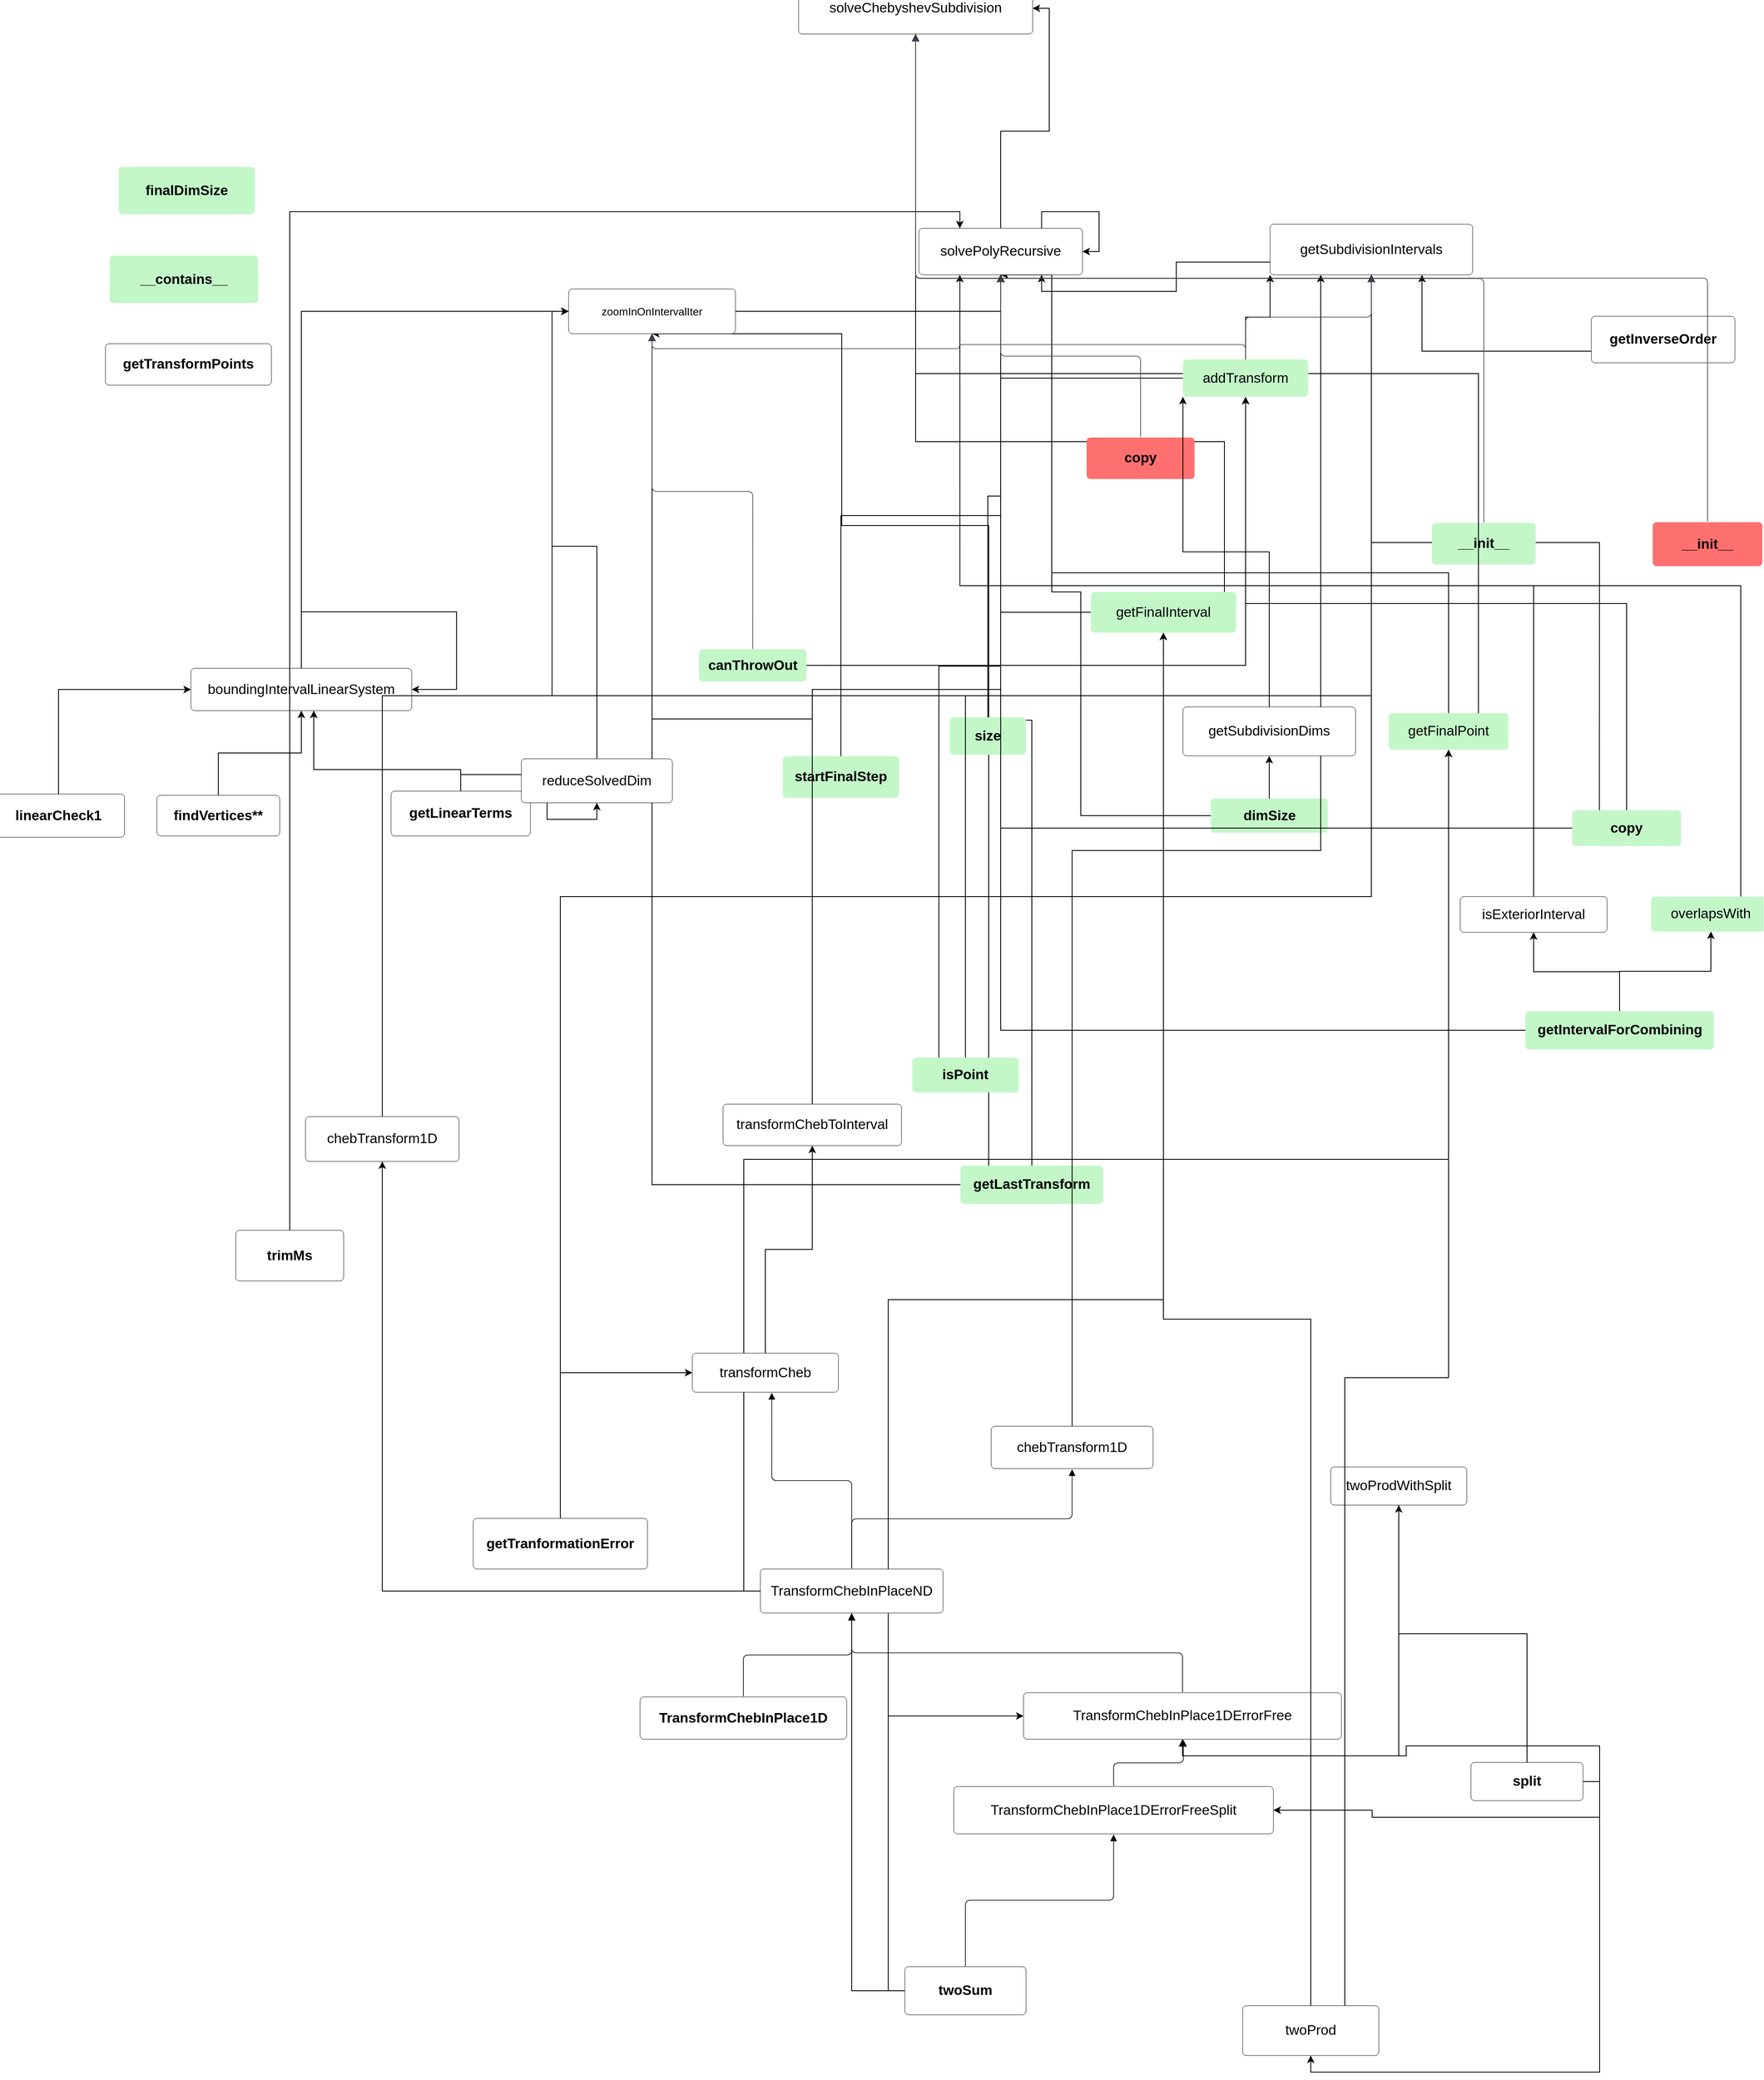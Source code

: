 <mxfile version="24.4.10" type="github">
  <diagram name="Page-1" id="2xOBJ3lYpVCcmvuiTEMW">
    <mxGraphModel dx="4497" dy="2406" grid="0" gridSize="10" guides="1" tooltips="1" connect="1" arrows="1" fold="1" page="1" pageScale="1" pageWidth="850" pageHeight="1100" math="0" shadow="0">
      <root>
        <mxCell id="0" />
        <mxCell id="1" parent="0" />
        <mxCell id="gSzeJerURYjWZHmB3eWi-1" value="TransformChebInPlace1DErrorFree" style="html=1;overflow=block;blockSpacing=1;whiteSpace=wrap;fontSize=16.7;spacing=9;rounded=1;absoluteArcSize=1;arcSize=9;strokeWidth=NaN;lucidId=dmvG5cYQ5Y~9;" parent="1" vertex="1">
          <mxGeometry x="284" y="1838" width="383" height="56" as="geometry" />
        </mxCell>
        <mxCell id="gSzeJerURYjWZHmB3eWi-2" value="TransformChebInPlace1D" style="html=1;overflow=block;blockSpacing=1;whiteSpace=wrap;fontSize=16.7;fontStyle=1;spacing=9;rounded=1;absoluteArcSize=1;arcSize=9;strokeWidth=NaN;lucidId=knvGi8C9Tio3;" parent="1" vertex="1">
          <mxGeometry x="-178" y="1843" width="249" height="51" as="geometry" />
        </mxCell>
        <mxCell id="gSzeJerURYjWZHmB3eWi-3" value="TransformChebInPlace1DErrorFreeSplit" style="html=1;overflow=block;blockSpacing=1;whiteSpace=wrap;fontSize=16.7;spacing=9;rounded=1;absoluteArcSize=1;arcSize=9;strokeWidth=NaN;lucidId=InvGvLh.hRAc;" parent="1" vertex="1">
          <mxGeometry x="200" y="1951" width="385" height="57" as="geometry" />
        </mxCell>
        <mxCell id="TFieeq6qcoloKsAf0FWk-28" style="edgeStyle=orthogonalEdgeStyle;rounded=0;orthogonalLoop=1;jettySize=auto;html=1;exitX=0;exitY=0.5;exitDx=0;exitDy=0;entryX=0.5;entryY=1;entryDx=0;entryDy=0;" edge="1" parent="1" source="gSzeJerURYjWZHmB3eWi-4" target="gSzeJerURYjWZHmB3eWi-34">
          <mxGeometry relative="1" as="geometry" />
        </mxCell>
        <mxCell id="gSzeJerURYjWZHmB3eWi-70" style="edgeStyle=orthogonalEdgeStyle;rounded=0;orthogonalLoop=1;jettySize=auto;html=1;exitX=1;exitY=0.5;exitDx=0;exitDy=0;entryX=0.5;entryY=1;entryDx=0;entryDy=0;" parent="1" source="gSzeJerURYjWZHmB3eWi-6" target="gSzeJerURYjWZHmB3eWi-7" edge="1">
          <mxGeometry relative="1" as="geometry" />
        </mxCell>
        <mxCell id="gSzeJerURYjWZHmB3eWi-6" value="&lt;b&gt;canThrowOut&lt;/b&gt;" style="html=1;overflow=block;blockSpacing=1;whiteSpace=wrap;fontSize=16.7;spacing=9;strokeColor=#unset;fillOpacity=100;rounded=1;absoluteArcSize=1;arcSize=9;fillColor=#c3f7c8;strokeWidth=NaN;lucidId=buvGreV.Rbld;" parent="1" vertex="1">
          <mxGeometry x="-107" y="581" width="129.5" height="39" as="geometry" />
        </mxCell>
        <mxCell id="gSzeJerURYjWZHmB3eWi-62" style="edgeStyle=orthogonalEdgeStyle;rounded=0;orthogonalLoop=1;jettySize=auto;html=1;" parent="1" source="gSzeJerURYjWZHmB3eWi-7" target="gSzeJerURYjWZHmB3eWi-42" edge="1">
          <mxGeometry relative="1" as="geometry" />
        </mxCell>
        <mxCell id="gSzeJerURYjWZHmB3eWi-65" style="edgeStyle=orthogonalEdgeStyle;rounded=0;orthogonalLoop=1;jettySize=auto;html=1;entryX=0.5;entryY=1;entryDx=0;entryDy=0;" parent="1" source="gSzeJerURYjWZHmB3eWi-8" target="gSzeJerURYjWZHmB3eWi-42" edge="1">
          <mxGeometry relative="1" as="geometry" />
        </mxCell>
        <mxCell id="gSzeJerURYjWZHmB3eWi-66" style="edgeStyle=orthogonalEdgeStyle;rounded=0;orthogonalLoop=1;jettySize=auto;html=1;entryX=0.5;entryY=1;entryDx=0;entryDy=0;" parent="1" source="gSzeJerURYjWZHmB3eWi-8" target="gSzeJerURYjWZHmB3eWi-35" edge="1">
          <mxGeometry relative="1" as="geometry">
            <Array as="points">
              <mxPoint x="242" y="432" />
              <mxPoint x="65" y="432" />
            </Array>
          </mxGeometry>
        </mxCell>
        <mxCell id="TFieeq6qcoloKsAf0FWk-25" style="edgeStyle=orthogonalEdgeStyle;rounded=0;orthogonalLoop=1;jettySize=auto;html=1;exitX=0;exitY=0.5;exitDx=0;exitDy=0;entryX=0.5;entryY=1;entryDx=0;entryDy=0;" edge="1" parent="1" source="gSzeJerURYjWZHmB3eWi-8" target="gSzeJerURYjWZHmB3eWi-35">
          <mxGeometry relative="1" as="geometry" />
        </mxCell>
        <mxCell id="gSzeJerURYjWZHmB3eWi-8" value="&lt;b&gt;getLastTransform&lt;/b&gt;" style="html=1;overflow=block;blockSpacing=1;whiteSpace=wrap;fontSize=16.7;spacing=9;strokeColor=#unset;fillOpacity=100;rounded=1;absoluteArcSize=1;arcSize=9;fillColor=#c3f7c8;strokeWidth=NaN;lucidId=nuvG4u6pJSBF;" parent="1" vertex="1">
          <mxGeometry x="208" y="1203" width="172" height="46" as="geometry" />
        </mxCell>
        <mxCell id="gSzeJerURYjWZHmB3eWi-73" style="edgeStyle=orthogonalEdgeStyle;rounded=0;orthogonalLoop=1;jettySize=auto;html=1;exitX=0.5;exitY=0;exitDx=0;exitDy=0;entryX=0.5;entryY=1;entryDx=0;entryDy=0;" parent="1" source="gSzeJerURYjWZHmB3eWi-9" target="gSzeJerURYjWZHmB3eWi-42" edge="1">
          <mxGeometry relative="1" as="geometry" />
        </mxCell>
        <mxCell id="gSzeJerURYjWZHmB3eWi-9" value="&lt;b&gt;size&lt;/b&gt;" style="html=1;overflow=block;blockSpacing=1;whiteSpace=wrap;fontSize=16.7;spacing=9;strokeColor=#unset;fillOpacity=100;rounded=1;absoluteArcSize=1;arcSize=9;fillColor=#c3f7c8;strokeWidth=NaN;lucidId=puvGT1JNjFwU;" parent="1" vertex="1">
          <mxGeometry x="195" y="663" width="92" height="45" as="geometry" />
        </mxCell>
        <mxCell id="gSzeJerURYjWZHmB3eWi-74" style="edgeStyle=orthogonalEdgeStyle;rounded=0;orthogonalLoop=1;jettySize=auto;html=1;exitX=0.5;exitY=0;exitDx=0;exitDy=0;entryX=0.5;entryY=1;entryDx=0;entryDy=0;" parent="1" source="gSzeJerURYjWZHmB3eWi-10" target="gSzeJerURYjWZHmB3eWi-39" edge="1">
          <mxGeometry relative="1" as="geometry" />
        </mxCell>
        <mxCell id="gSzeJerURYjWZHmB3eWi-75" style="edgeStyle=orthogonalEdgeStyle;rounded=0;orthogonalLoop=1;jettySize=auto;html=1;exitX=1;exitY=0.5;exitDx=0;exitDy=0;entryX=0.5;entryY=1;entryDx=0;entryDy=0;" parent="1" source="gSzeJerURYjWZHmB3eWi-10" target="gSzeJerURYjWZHmB3eWi-42" edge="1">
          <mxGeometry relative="1" as="geometry">
            <Array as="points">
              <mxPoint x="353" y="782" />
              <mxPoint x="353" y="512" />
              <mxPoint x="318" y="512" />
            </Array>
          </mxGeometry>
        </mxCell>
        <mxCell id="gSzeJerURYjWZHmB3eWi-10" value="&lt;b&gt;dimSize&lt;/b&gt;" style="html=1;overflow=block;blockSpacing=1;whiteSpace=wrap;fontSize=16.7;spacing=9;strokeColor=#unset;fillOpacity=100;rounded=1;absoluteArcSize=1;arcSize=9;fillColor=#c3f7c8;strokeWidth=NaN;lucidId=quvGLQl-J0F1;" parent="1" vertex="1">
          <mxGeometry x="509.5" y="761" width="141" height="41" as="geometry" />
        </mxCell>
        <mxCell id="gSzeJerURYjWZHmB3eWi-11" value="&lt;b&gt;finalDimSize&lt;/b&gt;" style="html=1;overflow=block;blockSpacing=1;whiteSpace=wrap;fontSize=16.7;spacing=9;strokeColor=#unset;fillOpacity=100;rounded=1;absoluteArcSize=1;arcSize=9;fillColor=#c3f7c8;strokeWidth=NaN;lucidId=quvGL2XS0uKx;" parent="1" vertex="1">
          <mxGeometry x="-806" width="164" height="57" as="geometry" />
        </mxCell>
        <mxCell id="gSzeJerURYjWZHmB3eWi-76" style="edgeStyle=orthogonalEdgeStyle;rounded=0;orthogonalLoop=1;jettySize=auto;html=1;exitX=0.5;exitY=0;exitDx=0;exitDy=0;entryX=0.5;entryY=1;entryDx=0;entryDy=0;" parent="1" source="gSzeJerURYjWZHmB3eWi-12" target="gSzeJerURYjWZHmB3eWi-7" edge="1">
          <mxGeometry relative="1" as="geometry" />
        </mxCell>
        <mxCell id="gSzeJerURYjWZHmB3eWi-77" style="edgeStyle=orthogonalEdgeStyle;rounded=0;orthogonalLoop=1;jettySize=auto;html=1;exitX=0.25;exitY=0;exitDx=0;exitDy=0;entryX=0.5;entryY=1;entryDx=0;entryDy=0;" parent="1" source="gSzeJerURYjWZHmB3eWi-12" target="gSzeJerURYjWZHmB3eWi-36" edge="1">
          <mxGeometry relative="1" as="geometry" />
        </mxCell>
        <mxCell id="gSzeJerURYjWZHmB3eWi-78" style="edgeStyle=orthogonalEdgeStyle;rounded=0;orthogonalLoop=1;jettySize=auto;html=1;exitX=0;exitY=0.5;exitDx=0;exitDy=0;entryX=0.5;entryY=1;entryDx=0;entryDy=0;" parent="1" source="gSzeJerURYjWZHmB3eWi-12" target="gSzeJerURYjWZHmB3eWi-42" edge="1">
          <mxGeometry relative="1" as="geometry" />
        </mxCell>
        <mxCell id="gSzeJerURYjWZHmB3eWi-12" value="&lt;b&gt;copy&lt;/b&gt;" style="html=1;overflow=block;blockSpacing=1;whiteSpace=wrap;fontSize=16.7;spacing=9;strokeColor=#unset;fillOpacity=100;rounded=1;absoluteArcSize=1;arcSize=9;fillColor=#c3f7c8;strokeWidth=NaN;lucidId=ruvG1MH2ckTc;" parent="1" vertex="1">
          <mxGeometry x="945" y="775" width="131" height="43" as="geometry" />
        </mxCell>
        <mxCell id="gSzeJerURYjWZHmB3eWi-13" value="&lt;b&gt;__init__&lt;/b&gt;" style="html=1;overflow=block;blockSpacing=1;whiteSpace=wrap;fontSize=16.7;spacing=9;strokeColor=#unset;fillOpacity=100;rounded=1;absoluteArcSize=1;arcSize=9;fillColor=#c3f7c8;strokeWidth=NaN;lucidId=suvG-t2MyoY1;" parent="1" vertex="1">
          <mxGeometry x="776" y="429" width="125" height="50" as="geometry" />
        </mxCell>
        <mxCell id="gSzeJerURYjWZHmB3eWi-67" style="edgeStyle=orthogonalEdgeStyle;rounded=0;orthogonalLoop=1;jettySize=auto;html=1;entryX=0.5;entryY=1;entryDx=0;entryDy=0;" parent="1" source="gSzeJerURYjWZHmB3eWi-14" target="gSzeJerURYjWZHmB3eWi-42" edge="1">
          <mxGeometry relative="1" as="geometry" />
        </mxCell>
        <mxCell id="gSzeJerURYjWZHmB3eWi-68" style="edgeStyle=orthogonalEdgeStyle;rounded=0;orthogonalLoop=1;jettySize=auto;html=1;" parent="1" source="gSzeJerURYjWZHmB3eWi-14" target="gSzeJerURYjWZHmB3eWi-41" edge="1">
          <mxGeometry relative="1" as="geometry">
            <Array as="points">
              <mxPoint x="526" y="557" />
              <mxPoint x="526" y="331" />
            </Array>
          </mxGeometry>
        </mxCell>
        <mxCell id="gSzeJerURYjWZHmB3eWi-14" value="getFinalInterval" style="html=1;overflow=block;blockSpacing=1;whiteSpace=wrap;fontSize=16.7;spacing=9;strokeColor=#unset;fillOpacity=100;rounded=1;absoluteArcSize=1;arcSize=9;fillColor=#c3f7c8;strokeWidth=NaN;lucidId=suvGv4NV8.5e;" parent="1" vertex="1">
          <mxGeometry x="365" y="512" width="175" height="49" as="geometry" />
        </mxCell>
        <mxCell id="gSzeJerURYjWZHmB3eWi-71" style="edgeStyle=orthogonalEdgeStyle;rounded=0;orthogonalLoop=1;jettySize=auto;html=1;exitX=0.5;exitY=0;exitDx=0;exitDy=0;entryX=0.5;entryY=1;entryDx=0;entryDy=0;" parent="1" source="gSzeJerURYjWZHmB3eWi-15" target="gSzeJerURYjWZHmB3eWi-42" edge="1">
          <mxGeometry relative="1" as="geometry">
            <Array as="points">
              <mxPoint x="796" y="489" />
              <mxPoint x="318" y="489" />
            </Array>
          </mxGeometry>
        </mxCell>
        <mxCell id="gSzeJerURYjWZHmB3eWi-72" style="edgeStyle=orthogonalEdgeStyle;rounded=0;orthogonalLoop=1;jettySize=auto;html=1;exitX=0.75;exitY=0;exitDx=0;exitDy=0;entryX=0.5;entryY=1;entryDx=0;entryDy=0;" parent="1" source="gSzeJerURYjWZHmB3eWi-15" target="gSzeJerURYjWZHmB3eWi-41" edge="1">
          <mxGeometry relative="1" as="geometry" />
        </mxCell>
        <mxCell id="gSzeJerURYjWZHmB3eWi-15" value="getFinalPoint" style="html=1;overflow=block;blockSpacing=1;whiteSpace=wrap;fontSize=16.7;spacing=9;strokeColor=#unset;fillOpacity=100;rounded=1;absoluteArcSize=1;arcSize=9;fillColor=#c3f7c8;strokeWidth=NaN;lucidId=tuvGn-9A5tx1;" parent="1" vertex="1">
          <mxGeometry x="724" y="658" width="144" height="44" as="geometry" />
        </mxCell>
        <mxCell id="gSzeJerURYjWZHmB3eWi-16" value="&lt;b&gt;__contains__&lt;/b&gt;" style="html=1;overflow=block;blockSpacing=1;whiteSpace=wrap;fontSize=16.7;spacing=9;strokeColor=#unset;fillOpacity=100;rounded=1;absoluteArcSize=1;arcSize=9;fillColor=#c3f7c8;strokeWidth=NaN;lucidId=6wvGI3m5uPQ6;" parent="1" vertex="1">
          <mxGeometry x="-817" y="107" width="179" height="57" as="geometry" />
        </mxCell>
        <mxCell id="gSzeJerURYjWZHmB3eWi-85" style="edgeStyle=orthogonalEdgeStyle;rounded=0;orthogonalLoop=1;jettySize=auto;html=1;exitX=0.75;exitY=0;exitDx=0;exitDy=0;entryX=0.5;entryY=1;entryDx=0;entryDy=0;" parent="1" source="gSzeJerURYjWZHmB3eWi-17" target="gSzeJerURYjWZHmB3eWi-42" edge="1">
          <mxGeometry relative="1" as="geometry" />
        </mxCell>
        <mxCell id="gSzeJerURYjWZHmB3eWi-17" value="overlapsWith" style="html=1;overflow=block;blockSpacing=1;whiteSpace=wrap;fontSize=16.7;spacing=9;strokeColor=#unset;fillOpacity=100;rounded=1;absoluteArcSize=1;arcSize=9;fillColor=#c3f7c8;strokeWidth=NaN;lucidId=6wvGPlVbQx5Q;" parent="1" vertex="1">
          <mxGeometry x="1040" y="879" width="144" height="42" as="geometry" />
        </mxCell>
        <mxCell id="gSzeJerURYjWZHmB3eWi-86" style="edgeStyle=orthogonalEdgeStyle;rounded=0;orthogonalLoop=1;jettySize=auto;html=1;exitX=0.5;exitY=0;exitDx=0;exitDy=0;entryX=0;entryY=0.5;entryDx=0;entryDy=0;" parent="1" source="gSzeJerURYjWZHmB3eWi-18" target="gSzeJerURYjWZHmB3eWi-35" edge="1">
          <mxGeometry relative="1" as="geometry" />
        </mxCell>
        <mxCell id="gSzeJerURYjWZHmB3eWi-87" style="edgeStyle=orthogonalEdgeStyle;rounded=0;orthogonalLoop=1;jettySize=auto;html=1;exitX=0.25;exitY=0;exitDx=0;exitDy=0;entryX=0.5;entryY=1;entryDx=0;entryDy=0;" parent="1" source="gSzeJerURYjWZHmB3eWi-18" target="gSzeJerURYjWZHmB3eWi-42" edge="1">
          <mxGeometry relative="1" as="geometry" />
        </mxCell>
        <mxCell id="gSzeJerURYjWZHmB3eWi-18" value="&lt;b&gt;isPoint&lt;/b&gt;" style="html=1;overflow=block;blockSpacing=1;whiteSpace=wrap;fontSize=16.7;spacing=9;strokeColor=#unset;fillOpacity=100;rounded=1;absoluteArcSize=1;arcSize=9;fillColor=#c3f7c8;strokeWidth=NaN;lucidId=7wvGUOvPoK2R;" parent="1" vertex="1">
          <mxGeometry x="150" y="1073" width="128" height="42" as="geometry" />
        </mxCell>
        <mxCell id="gSzeJerURYjWZHmB3eWi-88" style="edgeStyle=orthogonalEdgeStyle;rounded=0;orthogonalLoop=1;jettySize=auto;html=1;exitX=0.5;exitY=0;exitDx=0;exitDy=0;entryX=0.5;entryY=1;entryDx=0;entryDy=0;" parent="1" source="gSzeJerURYjWZHmB3eWi-19" target="gSzeJerURYjWZHmB3eWi-42" edge="1">
          <mxGeometry relative="1" as="geometry" />
        </mxCell>
        <mxCell id="gSzeJerURYjWZHmB3eWi-19" value="&lt;b&gt;startFinalStep&lt;/b&gt;" style="html=1;overflow=block;blockSpacing=1;whiteSpace=wrap;fontSize=16.7;spacing=9;strokeColor=#unset;fillOpacity=100;rounded=1;absoluteArcSize=1;arcSize=9;fillColor=#c3f7c8;strokeWidth=NaN;lucidId=BxvG~84AOXuV;" parent="1" vertex="1">
          <mxGeometry x="-6" y="710" width="140" height="50" as="geometry" />
        </mxCell>
        <mxCell id="gSzeJerURYjWZHmB3eWi-84" style="edgeStyle=orthogonalEdgeStyle;rounded=0;orthogonalLoop=1;jettySize=auto;html=1;exitX=0.5;exitY=0;exitDx=0;exitDy=0;entryX=0.5;entryY=1;entryDx=0;entryDy=0;" parent="1" source="gSzeJerURYjWZHmB3eWi-20" target="gSzeJerURYjWZHmB3eWi-17" edge="1">
          <mxGeometry relative="1" as="geometry" />
        </mxCell>
        <mxCell id="gSzeJerURYjWZHmB3eWi-89" style="edgeStyle=orthogonalEdgeStyle;rounded=0;orthogonalLoop=1;jettySize=auto;html=1;exitX=0.5;exitY=0;exitDx=0;exitDy=0;" parent="1" source="gSzeJerURYjWZHmB3eWi-20" target="gSzeJerURYjWZHmB3eWi-43" edge="1">
          <mxGeometry relative="1" as="geometry" />
        </mxCell>
        <mxCell id="gSzeJerURYjWZHmB3eWi-90" style="edgeStyle=orthogonalEdgeStyle;rounded=0;orthogonalLoop=1;jettySize=auto;html=1;exitX=0;exitY=0.5;exitDx=0;exitDy=0;entryX=0.5;entryY=1;entryDx=0;entryDy=0;" parent="1" source="gSzeJerURYjWZHmB3eWi-20" target="gSzeJerURYjWZHmB3eWi-42" edge="1">
          <mxGeometry relative="1" as="geometry" />
        </mxCell>
        <mxCell id="gSzeJerURYjWZHmB3eWi-20" value="&lt;b&gt;getIntervalForCombining&lt;/b&gt;" style="html=1;overflow=block;blockSpacing=1;whiteSpace=wrap;fontSize=16.7;spacing=9;strokeColor=#unset;fillOpacity=100;rounded=1;absoluteArcSize=1;arcSize=9;fillColor=#c3f7c8;strokeWidth=NaN;lucidId=JxvG9e4FdInQ;" parent="1" vertex="1">
          <mxGeometry x="888.5" y="1017" width="227" height="46" as="geometry" />
        </mxCell>
        <mxCell id="gSzeJerURYjWZHmB3eWi-93" style="edgeStyle=orthogonalEdgeStyle;rounded=0;orthogonalLoop=1;jettySize=auto;html=1;exitX=0.5;exitY=0;exitDx=0;exitDy=0;entryX=0.5;entryY=1;entryDx=0;entryDy=0;" parent="1" source="gSzeJerURYjWZHmB3eWi-21" target="gSzeJerURYjWZHmB3eWi-24" edge="1">
          <mxGeometry relative="1" as="geometry" />
        </mxCell>
        <mxCell id="gSzeJerURYjWZHmB3eWi-21" value="&lt;b&gt;findVertices**&lt;/b&gt;" style="html=1;overflow=block;blockSpacing=1;whiteSpace=wrap;fontSize=16.7;spacing=9;rounded=1;absoluteArcSize=1;arcSize=9;strokeWidth=NaN;lucidId=LxvGKE6caGs9;" parent="1" vertex="1">
          <mxGeometry x="-760" y="757" width="148" height="49" as="geometry" />
        </mxCell>
        <mxCell id="gSzeJerURYjWZHmB3eWi-91" style="edgeStyle=orthogonalEdgeStyle;rounded=0;orthogonalLoop=1;jettySize=auto;html=1;exitX=0.5;exitY=0;exitDx=0;exitDy=0;" parent="1" source="gSzeJerURYjWZHmB3eWi-22" target="gSzeJerURYjWZHmB3eWi-24" edge="1">
          <mxGeometry relative="1" as="geometry">
            <Array as="points">
              <mxPoint x="-394" y="726" />
              <mxPoint x="-571" y="726" />
            </Array>
          </mxGeometry>
        </mxCell>
        <mxCell id="gSzeJerURYjWZHmB3eWi-92" style="edgeStyle=orthogonalEdgeStyle;rounded=0;orthogonalLoop=1;jettySize=auto;html=1;exitX=0.5;exitY=0;exitDx=0;exitDy=0;entryX=0.5;entryY=1;entryDx=0;entryDy=0;" parent="1" source="gSzeJerURYjWZHmB3eWi-22" target="gSzeJerURYjWZHmB3eWi-33" edge="1">
          <mxGeometry relative="1" as="geometry" />
        </mxCell>
        <mxCell id="gSzeJerURYjWZHmB3eWi-22" value="&lt;b&gt;getLinearTerms&lt;/b&gt;" style="html=1;overflow=block;blockSpacing=1;whiteSpace=wrap;fontSize=16.7;spacing=9;rounded=1;absoluteArcSize=1;arcSize=9;strokeWidth=NaN;lucidId=MxvGIrtS~3qU;" parent="1" vertex="1">
          <mxGeometry x="-478" y="752" width="168" height="54" as="geometry" />
        </mxCell>
        <mxCell id="gSzeJerURYjWZHmB3eWi-94" style="edgeStyle=orthogonalEdgeStyle;rounded=0;orthogonalLoop=1;jettySize=auto;html=1;exitX=0.5;exitY=0;exitDx=0;exitDy=0;entryX=0;entryY=0.5;entryDx=0;entryDy=0;" parent="1" source="gSzeJerURYjWZHmB3eWi-23" target="gSzeJerURYjWZHmB3eWi-24" edge="1">
          <mxGeometry relative="1" as="geometry" />
        </mxCell>
        <mxCell id="gSzeJerURYjWZHmB3eWi-23" value="&lt;b&gt;linearCheck1&lt;/b&gt;" style="html=1;overflow=block;blockSpacing=1;whiteSpace=wrap;fontSize=16.7;spacing=9;rounded=1;absoluteArcSize=1;arcSize=9;strokeWidth=NaN;lucidId=wzvGRfacYVgM;" parent="1" vertex="1">
          <mxGeometry x="-958" y="755.5" width="159" height="52" as="geometry" />
        </mxCell>
        <mxCell id="gSzeJerURYjWZHmB3eWi-96" style="edgeStyle=orthogonalEdgeStyle;rounded=0;orthogonalLoop=1;jettySize=auto;html=1;exitX=0.5;exitY=0;exitDx=0;exitDy=0;entryX=0;entryY=0.5;entryDx=0;entryDy=0;" parent="1" source="gSzeJerURYjWZHmB3eWi-24" target="gSzeJerURYjWZHmB3eWi-35" edge="1">
          <mxGeometry relative="1" as="geometry" />
        </mxCell>
        <mxCell id="gSzeJerURYjWZHmB3eWi-24" value="boundingIntervalLinearSystem" style="html=1;overflow=block;blockSpacing=1;whiteSpace=wrap;fontSize=16.7;spacing=9;rounded=1;absoluteArcSize=1;arcSize=9;strokeWidth=NaN;lucidId=xzvGvidBtGLh;" parent="1" vertex="1">
          <mxGeometry x="-719" y="604" width="266" height="51" as="geometry" />
        </mxCell>
        <mxCell id="gSzeJerURYjWZHmB3eWi-98" style="edgeStyle=orthogonalEdgeStyle;rounded=0;orthogonalLoop=1;jettySize=auto;html=1;exitX=0;exitY=0.5;exitDx=0;exitDy=0;entryX=0;entryY=0.5;entryDx=0;entryDy=0;" parent="1" source="gSzeJerURYjWZHmB3eWi-25" target="gSzeJerURYjWZHmB3eWi-1" edge="1">
          <mxGeometry relative="1" as="geometry" />
        </mxCell>
        <mxCell id="TFieeq6qcoloKsAf0FWk-2" style="edgeStyle=orthogonalEdgeStyle;rounded=0;orthogonalLoop=1;jettySize=auto;html=1;exitX=0;exitY=0.5;exitDx=0;exitDy=0;entryX=0.5;entryY=1;entryDx=0;entryDy=0;" edge="1" parent="1" source="gSzeJerURYjWZHmB3eWi-25" target="gSzeJerURYjWZHmB3eWi-14">
          <mxGeometry relative="1" as="geometry" />
        </mxCell>
        <mxCell id="TFieeq6qcoloKsAf0FWk-3" style="edgeStyle=orthogonalEdgeStyle;rounded=0;orthogonalLoop=1;jettySize=auto;html=1;exitX=0;exitY=0.5;exitDx=0;exitDy=0;entryX=0.5;entryY=1;entryDx=0;entryDy=0;" edge="1" parent="1" source="gSzeJerURYjWZHmB3eWi-4" target="gSzeJerURYjWZHmB3eWi-15">
          <mxGeometry relative="1" as="geometry" />
        </mxCell>
        <mxCell id="gSzeJerURYjWZHmB3eWi-25" value="twoSum" style="html=1;overflow=block;blockSpacing=1;whiteSpace=wrap;fontSize=16.7;fontStyle=1;spacing=9;rounded=1;absoluteArcSize=1;arcSize=9;strokeWidth=NaN;lucidId=yzvG6f040fgA;" parent="1" vertex="1">
          <mxGeometry x="141" y="2168" width="146" height="58" as="geometry" />
        </mxCell>
        <mxCell id="TFieeq6qcoloKsAf0FWk-13" style="edgeStyle=orthogonalEdgeStyle;rounded=0;orthogonalLoop=1;jettySize=auto;html=1;exitX=0.5;exitY=1;exitDx=0;exitDy=0;entryX=0.5;entryY=1;entryDx=0;entryDy=0;" edge="1" parent="1" source="gSzeJerURYjWZHmB3eWi-26" target="gSzeJerURYjWZHmB3eWi-1">
          <mxGeometry relative="1" as="geometry" />
        </mxCell>
        <mxCell id="gSzeJerURYjWZHmB3eWi-26" value="twoProdWithSplit" style="html=1;overflow=block;blockSpacing=1;whiteSpace=wrap;fontSize=16.7;spacing=9;rounded=1;absoluteArcSize=1;arcSize=9;strokeWidth=NaN;lucidId=VDvGAaUtZtoz;" parent="1" vertex="1">
          <mxGeometry x="654" y="1566" width="164" height="46" as="geometry" />
        </mxCell>
        <mxCell id="TFieeq6qcoloKsAf0FWk-10" style="edgeStyle=orthogonalEdgeStyle;rounded=0;orthogonalLoop=1;jettySize=auto;html=1;exitX=0.5;exitY=0;exitDx=0;exitDy=0;entryX=0.5;entryY=1;entryDx=0;entryDy=0;" edge="1" parent="1" source="gSzeJerURYjWZHmB3eWi-27" target="gSzeJerURYjWZHmB3eWi-14">
          <mxGeometry relative="1" as="geometry" />
        </mxCell>
        <mxCell id="TFieeq6qcoloKsAf0FWk-11" style="edgeStyle=orthogonalEdgeStyle;rounded=0;orthogonalLoop=1;jettySize=auto;html=1;exitX=0.75;exitY=0;exitDx=0;exitDy=0;entryX=0.5;entryY=1;entryDx=0;entryDy=0;" edge="1" parent="1" source="gSzeJerURYjWZHmB3eWi-27" target="gSzeJerURYjWZHmB3eWi-15">
          <mxGeometry relative="1" as="geometry" />
        </mxCell>
        <mxCell id="gSzeJerURYjWZHmB3eWi-27" value="&lt;span style=&quot;font-weight: normal;&quot;&gt;twoProd&lt;/span&gt;" style="html=1;overflow=block;blockSpacing=1;whiteSpace=wrap;fontSize=16.7;fontStyle=1;spacing=9;rounded=1;absoluteArcSize=1;arcSize=9;strokeWidth=NaN;lucidId=VDvGA5.Qc8Cz;" parent="1" vertex="1">
          <mxGeometry x="548" y="2215" width="164" height="60" as="geometry" />
        </mxCell>
        <mxCell id="TFieeq6qcoloKsAf0FWk-5" style="edgeStyle=orthogonalEdgeStyle;rounded=0;orthogonalLoop=1;jettySize=auto;html=1;exitX=1;exitY=0.5;exitDx=0;exitDy=0;entryX=0.5;entryY=1;entryDx=0;entryDy=0;" edge="1" parent="1" source="gSzeJerURYjWZHmB3eWi-28" target="gSzeJerURYjWZHmB3eWi-1">
          <mxGeometry relative="1" as="geometry" />
        </mxCell>
        <mxCell id="TFieeq6qcoloKsAf0FWk-6" style="edgeStyle=orthogonalEdgeStyle;rounded=0;orthogonalLoop=1;jettySize=auto;html=1;exitX=1;exitY=0.5;exitDx=0;exitDy=0;entryX=1;entryY=0.5;entryDx=0;entryDy=0;" edge="1" parent="1" source="gSzeJerURYjWZHmB3eWi-28" target="gSzeJerURYjWZHmB3eWi-3">
          <mxGeometry relative="1" as="geometry" />
        </mxCell>
        <mxCell id="TFieeq6qcoloKsAf0FWk-7" style="edgeStyle=orthogonalEdgeStyle;rounded=0;orthogonalLoop=1;jettySize=auto;html=1;exitX=1;exitY=0.5;exitDx=0;exitDy=0;entryX=0.5;entryY=1;entryDx=0;entryDy=0;" edge="1" parent="1" source="gSzeJerURYjWZHmB3eWi-28" target="gSzeJerURYjWZHmB3eWi-27">
          <mxGeometry relative="1" as="geometry" />
        </mxCell>
        <mxCell id="TFieeq6qcoloKsAf0FWk-8" style="edgeStyle=orthogonalEdgeStyle;rounded=0;orthogonalLoop=1;jettySize=auto;html=1;exitX=0.5;exitY=0;exitDx=0;exitDy=0;entryX=0.5;entryY=1;entryDx=0;entryDy=0;" edge="1" parent="1" source="gSzeJerURYjWZHmB3eWi-28" target="gSzeJerURYjWZHmB3eWi-26">
          <mxGeometry relative="1" as="geometry" />
        </mxCell>
        <mxCell id="gSzeJerURYjWZHmB3eWi-28" value="&lt;b&gt;split&lt;/b&gt;" style="html=1;overflow=block;blockSpacing=1;whiteSpace=wrap;fontSize=16.7;spacing=9;rounded=1;absoluteArcSize=1;arcSize=9;strokeWidth=NaN;lucidId=WDvGiFP1AxDj;" parent="1" vertex="1">
          <mxGeometry x="823" y="1922" width="135" height="46" as="geometry" />
        </mxCell>
        <mxCell id="gSzeJerURYjWZHmB3eWi-29" value="&lt;b&gt;getTransformPoints&lt;/b&gt;" style="html=1;overflow=block;blockSpacing=1;whiteSpace=wrap;fontSize=16.7;spacing=9;rounded=1;absoluteArcSize=1;arcSize=9;strokeWidth=NaN;lucidId=fEvGb1Bfr2xH;" parent="1" vertex="1">
          <mxGeometry x="-822" y="213" width="200" height="50" as="geometry" />
        </mxCell>
        <mxCell id="TFieeq6qcoloKsAf0FWk-14" style="edgeStyle=orthogonalEdgeStyle;rounded=0;orthogonalLoop=1;jettySize=auto;html=1;exitX=0.5;exitY=0;exitDx=0;exitDy=0;entryX=0;entryY=0.5;entryDx=0;entryDy=0;" edge="1" parent="1" source="gSzeJerURYjWZHmB3eWi-30" target="gSzeJerURYjWZHmB3eWi-31">
          <mxGeometry relative="1" as="geometry" />
        </mxCell>
        <mxCell id="TFieeq6qcoloKsAf0FWk-15" style="edgeStyle=orthogonalEdgeStyle;rounded=0;orthogonalLoop=1;jettySize=auto;html=1;exitX=0.5;exitY=0;exitDx=0;exitDy=0;entryX=0.5;entryY=1;entryDx=0;entryDy=0;" edge="1" parent="1" source="gSzeJerURYjWZHmB3eWi-30" target="gSzeJerURYjWZHmB3eWi-36">
          <mxGeometry relative="1" as="geometry" />
        </mxCell>
        <mxCell id="gSzeJerURYjWZHmB3eWi-30" value="&lt;b&gt;getTranformationError&lt;/b&gt;" style="html=1;overflow=block;blockSpacing=1;whiteSpace=wrap;fontSize=16.7;spacing=9;rounded=1;absoluteArcSize=1;arcSize=9;strokeWidth=NaN;lucidId=pEvGscRFcPzu;" parent="1" vertex="1">
          <mxGeometry x="-379" y="1628" width="210" height="61" as="geometry" />
        </mxCell>
        <mxCell id="TFieeq6qcoloKsAf0FWk-16" style="edgeStyle=orthogonalEdgeStyle;rounded=0;orthogonalLoop=1;jettySize=auto;html=1;exitX=0.5;exitY=0;exitDx=0;exitDy=0;entryX=0.5;entryY=1;entryDx=0;entryDy=0;" edge="1" parent="1" source="gSzeJerURYjWZHmB3eWi-31" target="gSzeJerURYjWZHmB3eWi-32">
          <mxGeometry relative="1" as="geometry" />
        </mxCell>
        <mxCell id="gSzeJerURYjWZHmB3eWi-31" value="transformCheb" style="html=1;overflow=block;blockSpacing=1;whiteSpace=wrap;fontSize=16.7;spacing=9;rounded=1;absoluteArcSize=1;arcSize=9;strokeWidth=NaN;lucidId=zEvG~qgvOHlg;" parent="1" vertex="1">
          <mxGeometry x="-115" y="1429" width="176" height="47" as="geometry" />
        </mxCell>
        <mxCell id="TFieeq6qcoloKsAf0FWk-18" style="edgeStyle=orthogonalEdgeStyle;rounded=0;orthogonalLoop=1;jettySize=auto;html=1;exitX=0.5;exitY=0;exitDx=0;exitDy=0;entryX=0.5;entryY=1;entryDx=0;entryDy=0;" edge="1" parent="1" source="gSzeJerURYjWZHmB3eWi-32" target="gSzeJerURYjWZHmB3eWi-35">
          <mxGeometry relative="1" as="geometry" />
        </mxCell>
        <mxCell id="TFieeq6qcoloKsAf0FWk-19" style="edgeStyle=orthogonalEdgeStyle;rounded=0;orthogonalLoop=1;jettySize=auto;html=1;exitX=0.5;exitY=0;exitDx=0;exitDy=0;entryX=0.5;entryY=1;entryDx=0;entryDy=0;" edge="1" parent="1" source="gSzeJerURYjWZHmB3eWi-32" target="gSzeJerURYjWZHmB3eWi-42">
          <mxGeometry relative="1" as="geometry" />
        </mxCell>
        <mxCell id="gSzeJerURYjWZHmB3eWi-32" value="transformChebToInterval" style="html=1;overflow=block;blockSpacing=1;whiteSpace=wrap;fontSize=16.7;spacing=9;rounded=1;absoluteArcSize=1;arcSize=9;strokeWidth=NaN;lucidId=IEvGRsLE.3P3;" parent="1" vertex="1">
          <mxGeometry x="-78" y="1129" width="215" height="50" as="geometry" />
        </mxCell>
        <mxCell id="gSzeJerURYjWZHmB3eWi-97" style="edgeStyle=orthogonalEdgeStyle;rounded=0;orthogonalLoop=1;jettySize=auto;html=1;exitX=0.5;exitY=0;exitDx=0;exitDy=0;entryX=0;entryY=0.5;entryDx=0;entryDy=0;" parent="1" source="gSzeJerURYjWZHmB3eWi-33" target="gSzeJerURYjWZHmB3eWi-35" edge="1">
          <mxGeometry relative="1" as="geometry" />
        </mxCell>
        <mxCell id="gSzeJerURYjWZHmB3eWi-33" value="reduceSolvedDim" style="html=1;overflow=block;blockSpacing=1;whiteSpace=wrap;fontSize=16.7;spacing=9;rounded=1;absoluteArcSize=1;arcSize=9;strokeWidth=NaN;lucidId=SEvGeNP.ry0q;" parent="1" vertex="1">
          <mxGeometry x="-321" y="713" width="182" height="53" as="geometry" />
        </mxCell>
        <mxCell id="TFieeq6qcoloKsAf0FWk-27" style="edgeStyle=orthogonalEdgeStyle;rounded=0;orthogonalLoop=1;jettySize=auto;html=1;exitX=0.5;exitY=0;exitDx=0;exitDy=0;entryX=0.5;entryY=1;entryDx=0;entryDy=0;" edge="1" parent="1" source="gSzeJerURYjWZHmB3eWi-34" target="gSzeJerURYjWZHmB3eWi-36">
          <mxGeometry relative="1" as="geometry" />
        </mxCell>
        <mxCell id="gSzeJerURYjWZHmB3eWi-34" value="chebTransform1D" style="html=1;overflow=block;blockSpacing=1;whiteSpace=wrap;fontSize=16.7;spacing=9;rounded=1;absoluteArcSize=1;arcSize=9;strokeWidth=NaN;lucidId=tFvGEyg3GKGr;" parent="1" vertex="1">
          <mxGeometry x="-581" y="1144" width="185" height="54" as="geometry" />
        </mxCell>
        <mxCell id="TFieeq6qcoloKsAf0FWk-20" style="edgeStyle=orthogonalEdgeStyle;rounded=0;orthogonalLoop=1;jettySize=auto;html=1;exitX=1;exitY=0.5;exitDx=0;exitDy=0;entryX=0.5;entryY=1;entryDx=0;entryDy=0;" edge="1" parent="1" source="gSzeJerURYjWZHmB3eWi-35" target="gSzeJerURYjWZHmB3eWi-42">
          <mxGeometry relative="1" as="geometry" />
        </mxCell>
        <mxCell id="gSzeJerURYjWZHmB3eWi-35" value="zoomInOnIntervalIter" style="html=1;overflow=block;blockSpacing=1;whiteSpace=wrap;fontSize=13;spacing=9;rounded=1;absoluteArcSize=1;arcSize=9;strokeWidth=NaN;lucidId=FFvGuSMelD0~;" parent="1" vertex="1">
          <mxGeometry x="-264" y="147" width="201" height="54" as="geometry" />
        </mxCell>
        <mxCell id="TFieeq6qcoloKsAf0FWk-34" style="edgeStyle=orthogonalEdgeStyle;rounded=0;orthogonalLoop=1;jettySize=auto;html=1;exitX=0;exitY=0.75;exitDx=0;exitDy=0;entryX=0.75;entryY=1;entryDx=0;entryDy=0;" edge="1" parent="1" source="gSzeJerURYjWZHmB3eWi-36" target="gSzeJerURYjWZHmB3eWi-42">
          <mxGeometry relative="1" as="geometry" />
        </mxCell>
        <mxCell id="gSzeJerURYjWZHmB3eWi-36" value="getSubdivisionIntervals" style="html=1;overflow=block;blockSpacing=1;whiteSpace=wrap;fontSize=16.7;spacing=9;rounded=1;absoluteArcSize=1;arcSize=9;strokeWidth=NaN;lucidId=HFvGc6xOQL68;" parent="1" vertex="1">
          <mxGeometry x="581" y="69" width="244" height="61" as="geometry" />
        </mxCell>
        <mxCell id="TFieeq6qcoloKsAf0FWk-30" style="edgeStyle=orthogonalEdgeStyle;rounded=0;orthogonalLoop=1;jettySize=auto;html=1;exitX=0.5;exitY=0;exitDx=0;exitDy=0;entryX=0.25;entryY=1;entryDx=0;entryDy=0;" edge="1" parent="1" source="gSzeJerURYjWZHmB3eWi-37" target="gSzeJerURYjWZHmB3eWi-36">
          <mxGeometry relative="1" as="geometry" />
        </mxCell>
        <mxCell id="gSzeJerURYjWZHmB3eWi-37" value="chebTransform1D" style="html=1;overflow=block;blockSpacing=1;whiteSpace=wrap;fontSize=16.7;spacing=9;rounded=1;absoluteArcSize=1;arcSize=9;strokeWidth=NaN;lucidId=IFvGr2mvrSMT;" parent="1" vertex="1">
          <mxGeometry x="245" y="1517" width="195" height="51" as="geometry" />
        </mxCell>
        <mxCell id="TFieeq6qcoloKsAf0FWk-31" style="edgeStyle=orthogonalEdgeStyle;rounded=0;orthogonalLoop=1;jettySize=auto;html=1;exitX=0;exitY=0.75;exitDx=0;exitDy=0;entryX=0.75;entryY=1;entryDx=0;entryDy=0;" edge="1" parent="1" source="gSzeJerURYjWZHmB3eWi-38" target="gSzeJerURYjWZHmB3eWi-36">
          <mxGeometry relative="1" as="geometry" />
        </mxCell>
        <mxCell id="gSzeJerURYjWZHmB3eWi-38" value="&lt;b&gt;getInverseOrder&lt;/b&gt;" style="html=1;overflow=block;blockSpacing=1;whiteSpace=wrap;fontSize=16.7;spacing=9;rounded=1;absoluteArcSize=1;arcSize=9;strokeWidth=NaN;lucidId=IFvGjFz1BOfG;" parent="1" vertex="1">
          <mxGeometry x="968" y="180" width="173" height="56" as="geometry" />
        </mxCell>
        <mxCell id="TFieeq6qcoloKsAf0FWk-33" style="edgeStyle=orthogonalEdgeStyle;rounded=0;orthogonalLoop=1;jettySize=auto;html=1;exitX=0.5;exitY=0;exitDx=0;exitDy=0;entryX=0;entryY=1;entryDx=0;entryDy=0;" edge="1" parent="1" source="gSzeJerURYjWZHmB3eWi-7" target="gSzeJerURYjWZHmB3eWi-36">
          <mxGeometry relative="1" as="geometry" />
        </mxCell>
        <mxCell id="gSzeJerURYjWZHmB3eWi-39" value="getSubdivisionDims" style="html=1;overflow=block;blockSpacing=1;whiteSpace=wrap;fontSize=16.7;spacing=9;rounded=1;absoluteArcSize=1;arcSize=9;strokeWidth=NaN;lucidId=IFvGn9nHgf3C;" parent="1" vertex="1">
          <mxGeometry x="476" y="650.5" width="208" height="59" as="geometry" />
        </mxCell>
        <mxCell id="gSzeJerURYjWZHmB3eWi-41" value="solveChebyshevSubdivision" style="html=1;overflow=block;blockSpacing=1;whiteSpace=wrap;fontSize=16.7;spacing=9;rounded=1;absoluteArcSize=1;arcSize=9;strokeWidth=NaN;lucidId=vGvGQogFolLe;" parent="1" vertex="1">
          <mxGeometry x="13" y="-222" width="282" height="62" as="geometry" />
        </mxCell>
        <mxCell id="TFieeq6qcoloKsAf0FWk-40" style="edgeStyle=orthogonalEdgeStyle;rounded=0;orthogonalLoop=1;jettySize=auto;html=1;exitX=0.5;exitY=0;exitDx=0;exitDy=0;entryX=1;entryY=0.5;entryDx=0;entryDy=0;" edge="1" parent="1" source="gSzeJerURYjWZHmB3eWi-42" target="gSzeJerURYjWZHmB3eWi-41">
          <mxGeometry relative="1" as="geometry" />
        </mxCell>
        <mxCell id="gSzeJerURYjWZHmB3eWi-42" value="solvePolyRecursive" style="html=1;overflow=block;blockSpacing=1;whiteSpace=wrap;fontSize=16.7;spacing=9;rounded=1;absoluteArcSize=1;arcSize=9;strokeWidth=NaN;lucidId=yGvGxr4ZCtPq;" parent="1" vertex="1">
          <mxGeometry x="158" y="74" width="197" height="56" as="geometry" />
        </mxCell>
        <mxCell id="TFieeq6qcoloKsAf0FWk-38" style="edgeStyle=orthogonalEdgeStyle;rounded=0;orthogonalLoop=1;jettySize=auto;html=1;exitX=0.5;exitY=0;exitDx=0;exitDy=0;entryX=0.25;entryY=1;entryDx=0;entryDy=0;" edge="1" parent="1" source="gSzeJerURYjWZHmB3eWi-43" target="gSzeJerURYjWZHmB3eWi-42">
          <mxGeometry relative="1" as="geometry" />
        </mxCell>
        <mxCell id="gSzeJerURYjWZHmB3eWi-43" value="isExteriorInterval" style="html=1;overflow=block;blockSpacing=1;whiteSpace=wrap;fontSize=16.7;spacing=9;rounded=1;absoluteArcSize=1;arcSize=9;strokeWidth=NaN;lucidId=yGvGjepJpr3r;" parent="1" vertex="1">
          <mxGeometry x="810" y="879" width="177" height="43" as="geometry" />
        </mxCell>
        <mxCell id="TFieeq6qcoloKsAf0FWk-37" style="edgeStyle=orthogonalEdgeStyle;rounded=0;orthogonalLoop=1;jettySize=auto;html=1;exitX=0.5;exitY=0;exitDx=0;exitDy=0;entryX=0.25;entryY=0;entryDx=0;entryDy=0;" edge="1" parent="1" source="gSzeJerURYjWZHmB3eWi-44" target="gSzeJerURYjWZHmB3eWi-42">
          <mxGeometry relative="1" as="geometry" />
        </mxCell>
        <mxCell id="gSzeJerURYjWZHmB3eWi-44" value="&lt;b&gt;trimMs&lt;/b&gt;" style="html=1;overflow=block;blockSpacing=1;whiteSpace=wrap;fontSize=16.7;spacing=9;rounded=1;absoluteArcSize=1;arcSize=9;strokeWidth=NaN;lucidId=AGvGpsZc1Ggb;" parent="1" vertex="1">
          <mxGeometry x="-665" y="1281" width="130" height="61" as="geometry" />
        </mxCell>
        <mxCell id="gSzeJerURYjWZHmB3eWi-45" value="__init__" style="html=1;overflow=block;blockSpacing=1;whiteSpace=wrap;fontSize=16.7;fontStyle=1;spacing=9;strokeColor=#unset;fillOpacity=100;rounded=1;absoluteArcSize=1;arcSize=9;fillColor=#fe7070;strokeWidth=NaN;lucidId=2HvGIrepVqW6;" parent="1" vertex="1">
          <mxGeometry x="1042" y="428" width="132" height="53" as="geometry" />
        </mxCell>
        <mxCell id="gSzeJerURYjWZHmB3eWi-47" value="copy" style="html=1;overflow=block;blockSpacing=1;whiteSpace=wrap;fontSize=16.7;fontStyle=1;spacing=9;strokeColor=#unset;fillOpacity=100;rounded=1;absoluteArcSize=1;arcSize=9;fillColor=#fe7070;strokeWidth=NaN;lucidId=qJvGjcbeHgxK;" parent="1" vertex="1">
          <mxGeometry x="360" y="326" width="130" height="50" as="geometry" />
        </mxCell>
        <mxCell id="gSzeJerURYjWZHmB3eWi-48" value="" style="html=1;jettySize=18;whiteSpace=wrap;fontSize=13;strokeOpacity=100;strokeWidth=0.8;rounded=1;arcSize=12;edgeStyle=orthogonalEdgeStyle;startArrow=none;endArrow=block;endFill=1;exitX=0.5;exitY=-0.013;exitPerimeter=0;entryX=0.503;entryY=1.014;entryPerimeter=0;lucidId=aLvGiIqN52hQ;" parent="1" source="gSzeJerURYjWZHmB3eWi-3" target="gSzeJerURYjWZHmB3eWi-1" edge="1">
          <mxGeometry width="100" height="100" relative="1" as="geometry">
            <Array as="points" />
          </mxGeometry>
        </mxCell>
        <mxCell id="gSzeJerURYjWZHmB3eWi-49" value="" style="html=1;jettySize=18;whiteSpace=wrap;fontSize=13;strokeOpacity=100;strokeWidth=0.8;rounded=1;arcSize=12;edgeStyle=orthogonalEdgeStyle;startArrow=none;endArrow=block;endFill=1;exitX=0.5;exitY=-0.013;exitPerimeter=0;entryX=0.5;entryY=1.013;entryPerimeter=0;lucidId=JLvGypKGQDg3;" parent="1" source="gSzeJerURYjWZHmB3eWi-25" target="gSzeJerURYjWZHmB3eWi-3" edge="1">
          <mxGeometry width="100" height="100" relative="1" as="geometry">
            <Array as="points" />
          </mxGeometry>
        </mxCell>
        <mxCell id="gSzeJerURYjWZHmB3eWi-51" value="" style="html=1;jettySize=18;whiteSpace=wrap;fontSize=13;strokeColor=#3a414a;strokeOpacity=100;strokeWidth=0.8;rounded=1;arcSize=12;edgeStyle=orthogonalEdgeStyle;startArrow=none;endArrow=block;endFill=1;exitX=0.5;exitY=-0.014;exitPerimeter=0;entryX=0.5;entryY=1.012;entryPerimeter=0;lucidId=gNvGYQ8-unry;" parent="1" source="gSzeJerURYjWZHmB3eWi-45" target="gSzeJerURYjWZHmB3eWi-41" edge="1">
          <mxGeometry width="100" height="100" relative="1" as="geometry">
            <Array as="points" />
          </mxGeometry>
        </mxCell>
        <mxCell id="gSzeJerURYjWZHmB3eWi-52" value="" style="html=1;jettySize=18;whiteSpace=wrap;fontSize=13;strokeColor=#3a414a;strokeOpacity=100;strokeWidth=0.8;rounded=1;arcSize=12;edgeStyle=orthogonalEdgeStyle;startArrow=none;endArrow=block;endFill=1;exitX=0.5;exitY=-0.015;exitPerimeter=0;entryX=0.5;entryY=1.013;entryPerimeter=0;lucidId=dOvG4CsjZo7m;" parent="1" source="gSzeJerURYjWZHmB3eWi-47" target="gSzeJerURYjWZHmB3eWi-42" edge="1">
          <mxGeometry width="100" height="100" relative="1" as="geometry">
            <Array as="points" />
          </mxGeometry>
        </mxCell>
        <mxCell id="gSzeJerURYjWZHmB3eWi-53" value="" style="html=1;jettySize=18;whiteSpace=wrap;fontSize=13;strokeOpacity=100;strokeWidth=0.8;rounded=1;arcSize=12;edgeStyle=orthogonalEdgeStyle;startArrow=none;endArrow=block;endFill=1;exitX=0.5;exitY=-0.015;exitPerimeter=0;entryX=0.5;entryY=1.014;entryPerimeter=0;lucidId=VOvGhbf7ZBg6;" parent="1" source="gSzeJerURYjWZHmB3eWi-2" target="gSzeJerURYjWZHmB3eWi-4" edge="1">
          <mxGeometry width="100" height="100" relative="1" as="geometry">
            <Array as="points" />
          </mxGeometry>
        </mxCell>
        <mxCell id="gSzeJerURYjWZHmB3eWi-54" value="" style="html=1;jettySize=18;whiteSpace=wrap;fontSize=13;strokeOpacity=100;strokeWidth=0.8;rounded=1;arcSize=12;edgeStyle=orthogonalEdgeStyle;startArrow=none;endArrow=block;endFill=1;exitX=0.5;exitY=-0.014;exitPerimeter=0;entryX=0.5;entryY=1.014;entryPerimeter=0;lucidId=SQvGfu-AFev~;" parent="1" source="gSzeJerURYjWZHmB3eWi-1" target="gSzeJerURYjWZHmB3eWi-4" edge="1">
          <mxGeometry width="100" height="100" relative="1" as="geometry">
            <Array as="points" />
          </mxGeometry>
        </mxCell>
        <mxCell id="gSzeJerURYjWZHmB3eWi-55" value="" style="html=1;jettySize=18;whiteSpace=wrap;fontSize=13;strokeOpacity=100;strokeWidth=0.8;rounded=1;arcSize=12;edgeStyle=orthogonalEdgeStyle;startArrow=none;endArrow=block;endFill=1;exitX=0.5;exitY=-0.014;exitPerimeter=0;entryX=0.544;entryY=1.016;entryPerimeter=0;lucidId=bRvGNvOyv.rb;" parent="1" source="gSzeJerURYjWZHmB3eWi-4" target="gSzeJerURYjWZHmB3eWi-31" edge="1">
          <mxGeometry width="100" height="100" relative="1" as="geometry">
            <Array as="points" />
          </mxGeometry>
        </mxCell>
        <mxCell id="gSzeJerURYjWZHmB3eWi-56" value="" style="html=1;jettySize=18;whiteSpace=wrap;fontSize=13;strokeOpacity=100;strokeWidth=0.8;rounded=1;arcSize=12;edgeStyle=orthogonalEdgeStyle;startArrow=none;endArrow=block;endFill=1;exitX=0.5;exitY=-0.014;exitPerimeter=0;entryX=0.5;entryY=1.015;entryPerimeter=0;lucidId=sRvGPA~YM1fj;" parent="1" source="gSzeJerURYjWZHmB3eWi-4" target="gSzeJerURYjWZHmB3eWi-37" edge="1">
          <mxGeometry width="100" height="100" relative="1" as="geometry">
            <Array as="points" />
          </mxGeometry>
        </mxCell>
        <mxCell id="gSzeJerURYjWZHmB3eWi-57" value="" style="html=1;jettySize=18;whiteSpace=wrap;fontSize=13;strokeColor=#3a414a;strokeOpacity=100;strokeWidth=0.8;rounded=1;arcSize=12;edgeStyle=orthogonalEdgeStyle;startArrow=none;endArrow=block;endFill=1;exitX=0.5;exitY=-0.015;exitPerimeter=0;entryX=0.5;entryY=1.012;entryPerimeter=0;lucidId=iSvGZ8._N16R;" parent="1" source="gSzeJerURYjWZHmB3eWi-13" target="gSzeJerURYjWZHmB3eWi-41" edge="1">
          <mxGeometry width="100" height="100" relative="1" as="geometry">
            <Array as="points" />
          </mxGeometry>
        </mxCell>
        <mxCell id="gSzeJerURYjWZHmB3eWi-58" value="" style="html=1;jettySize=18;whiteSpace=wrap;fontSize=13;strokeColor=#3a414a;strokeOpacity=100;strokeWidth=0.8;rounded=1;arcSize=12;edgeStyle=orthogonalEdgeStyle;startArrow=none;endArrow=block;endFill=1;exitX=0.5;exitY=-0.008;exitPerimeter=0;entryX=0.5;entryY=1.014;entryPerimeter=0;lucidId=yTvGua.6cMrC;" parent="1" source="gSzeJerURYjWZHmB3eWi-6" target="gSzeJerURYjWZHmB3eWi-35" edge="1">
          <mxGeometry width="100" height="100" relative="1" as="geometry">
            <Array as="points" />
          </mxGeometry>
        </mxCell>
        <mxCell id="gSzeJerURYjWZHmB3eWi-59" value="" style="html=1;jettySize=18;whiteSpace=wrap;fontSize=13;strokeColor=#3a414a;strokeOpacity=100;strokeWidth=0.8;rounded=1;arcSize=12;edgeStyle=orthogonalEdgeStyle;startArrow=none;endArrow=block;endFill=1;exitX=0.5;exitY=-0.008;exitPerimeter=0;entryX=0.5;entryY=1.014;entryPerimeter=0;lucidId=UTvGkuL9f~BD;" parent="1" source="gSzeJerURYjWZHmB3eWi-7" target="gSzeJerURYjWZHmB3eWi-35" edge="1">
          <mxGeometry width="100" height="100" relative="1" as="geometry">
            <Array as="points" />
          </mxGeometry>
        </mxCell>
        <mxCell id="gSzeJerURYjWZHmB3eWi-60" value="" style="html=1;jettySize=18;whiteSpace=wrap;fontSize=13;strokeColor=#3a414a;strokeOpacity=100;strokeWidth=0.8;rounded=1;arcSize=12;edgeStyle=orthogonalEdgeStyle;startArrow=none;endArrow=block;endFill=1;exitX=0.5;exitY=-0.008;exitPerimeter=0;entryX=0.5;entryY=1.012;entryPerimeter=0;lucidId=8TvGw6r7j~Gi;" parent="1" source="gSzeJerURYjWZHmB3eWi-7" target="gSzeJerURYjWZHmB3eWi-36" edge="1">
          <mxGeometry width="100" height="100" relative="1" as="geometry">
            <Array as="points" />
          </mxGeometry>
        </mxCell>
        <mxCell id="gSzeJerURYjWZHmB3eWi-95" style="edgeStyle=orthogonalEdgeStyle;rounded=0;orthogonalLoop=1;jettySize=auto;html=1;exitX=0.5;exitY=0;exitDx=0;exitDy=0;entryX=1;entryY=0.5;entryDx=0;entryDy=0;fillColor=#FF3705;" parent="1" source="gSzeJerURYjWZHmB3eWi-24" target="gSzeJerURYjWZHmB3eWi-24" edge="1">
          <mxGeometry relative="1" as="geometry">
            <Array as="points">
              <mxPoint x="-571" y="536" />
              <mxPoint x="-399" y="536" />
              <mxPoint x="-399" y="655" />
            </Array>
          </mxGeometry>
        </mxCell>
        <mxCell id="TFieeq6qcoloKsAf0FWk-29" value="" style="edgeStyle=orthogonalEdgeStyle;rounded=0;orthogonalLoop=1;jettySize=auto;html=1;exitX=0;exitY=0.5;exitDx=0;exitDy=0;entryX=0.5;entryY=1;entryDx=0;entryDy=0;" edge="1" parent="1" source="gSzeJerURYjWZHmB3eWi-25" target="gSzeJerURYjWZHmB3eWi-4">
          <mxGeometry relative="1" as="geometry">
            <mxPoint x="141" y="2197" as="sourcePoint" />
            <mxPoint x="796" y="702" as="targetPoint" />
          </mxGeometry>
        </mxCell>
        <mxCell id="gSzeJerURYjWZHmB3eWi-4" value="TransformChebInPlaceND" style="html=1;overflow=block;blockSpacing=1;whiteSpace=wrap;fontSize=16.7;spacing=9;rounded=1;absoluteArcSize=1;arcSize=9;strokeWidth=NaN;lucidId=RnvGClwBoDEH;" parent="1" vertex="1">
          <mxGeometry x="-33" y="1689" width="220" height="53" as="geometry" />
        </mxCell>
        <mxCell id="TFieeq6qcoloKsAf0FWk-36" value="" style="edgeStyle=orthogonalEdgeStyle;rounded=0;orthogonalLoop=1;jettySize=auto;html=1;exitX=0.5;exitY=0;exitDx=0;exitDy=0;entryX=0;entryY=1;entryDx=0;entryDy=0;" edge="1" parent="1" source="gSzeJerURYjWZHmB3eWi-39" target="gSzeJerURYjWZHmB3eWi-7">
          <mxGeometry relative="1" as="geometry">
            <mxPoint x="580" y="651" as="sourcePoint" />
            <mxPoint x="581" y="130" as="targetPoint" />
          </mxGeometry>
        </mxCell>
        <mxCell id="gSzeJerURYjWZHmB3eWi-7" value="addTransform" style="html=1;overflow=block;blockSpacing=1;whiteSpace=wrap;fontSize=16.7;spacing=9;strokeColor=#unset;fillOpacity=100;rounded=1;absoluteArcSize=1;arcSize=9;fillColor=#c3f7c8;strokeWidth=NaN;lucidId=kuvG5MpnNNTo;" parent="1" vertex="1">
          <mxGeometry x="476" y="232" width="151" height="45" as="geometry" />
        </mxCell>
        <mxCell id="TFieeq6qcoloKsAf0FWk-39" style="edgeStyle=orthogonalEdgeStyle;rounded=0;orthogonalLoop=1;jettySize=auto;html=1;exitX=0.75;exitY=0;exitDx=0;exitDy=0;entryX=1;entryY=0.5;entryDx=0;entryDy=0;" edge="1" parent="1" source="gSzeJerURYjWZHmB3eWi-42" target="gSzeJerURYjWZHmB3eWi-42">
          <mxGeometry relative="1" as="geometry" />
        </mxCell>
      </root>
    </mxGraphModel>
  </diagram>
</mxfile>
